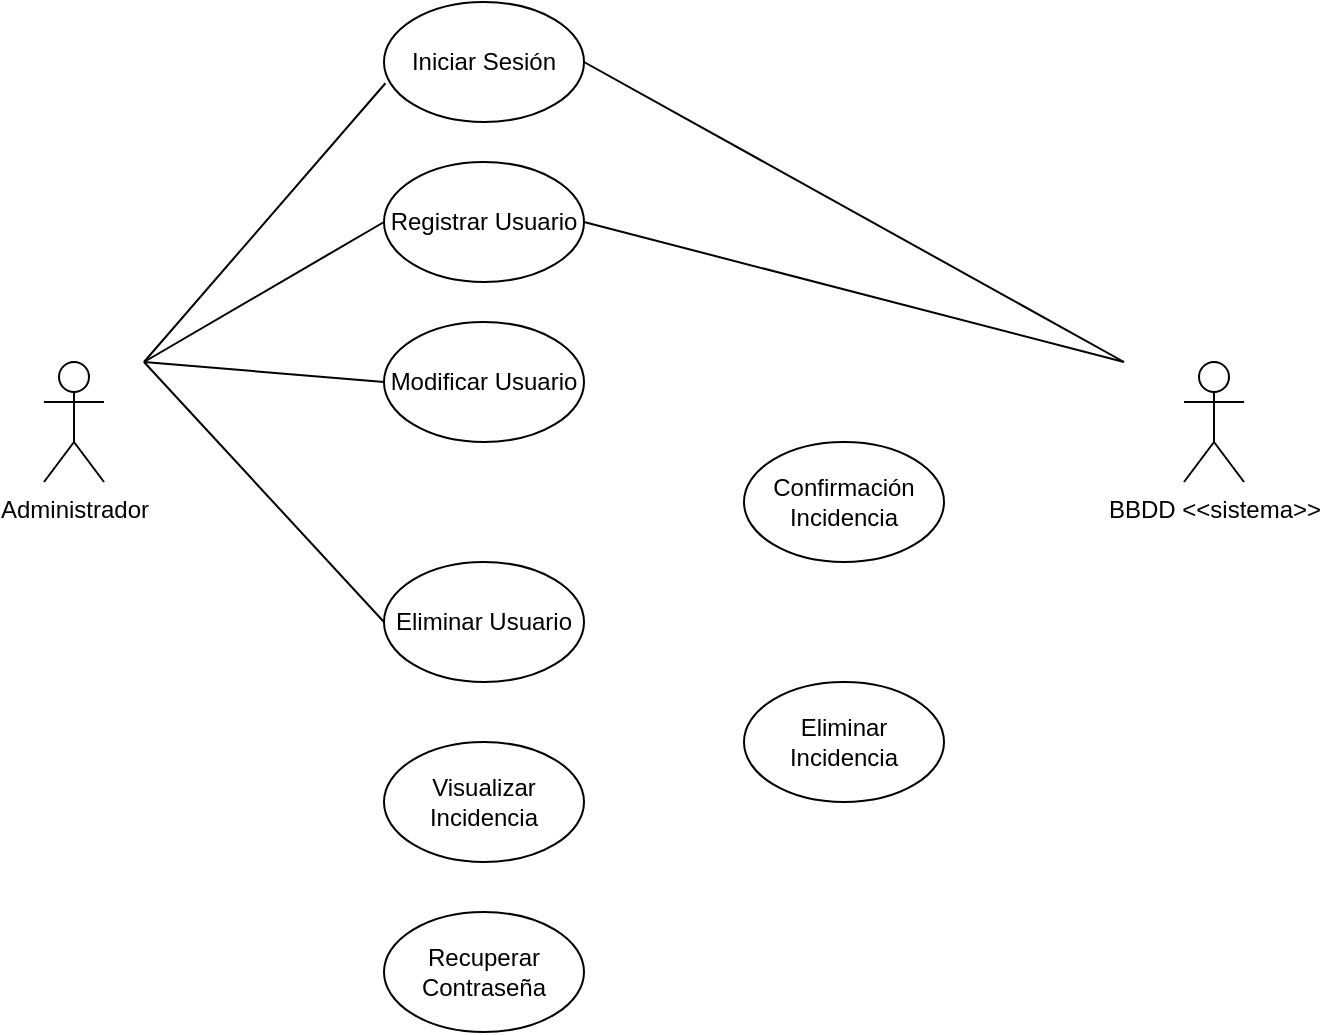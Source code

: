 <mxfile version="20.2.3" type="device" pages="2"><diagram id="4YomGGoNy-mjD6gE_TFj" name="Página-1"><mxGraphModel dx="825" dy="626" grid="1" gridSize="10" guides="1" tooltips="1" connect="1" arrows="1" fold="1" page="1" pageScale="1" pageWidth="827" pageHeight="1169" math="0" shadow="0"><root><mxCell id="0"/><mxCell id="1" parent="0"/><mxCell id="5dfV2n-m-ng8Zlojmr2c-1" value="Administrador" style="shape=umlActor;verticalLabelPosition=bottom;verticalAlign=top;html=1;outlineConnect=0;" vertex="1" parent="1"><mxGeometry x="40" y="280" width="30" height="60" as="geometry"/></mxCell><mxCell id="5dfV2n-m-ng8Zlojmr2c-2" value="Iniciar Sesión" style="ellipse;whiteSpace=wrap;html=1;" vertex="1" parent="1"><mxGeometry x="210" y="100" width="100" height="60" as="geometry"/></mxCell><mxCell id="5dfV2n-m-ng8Zlojmr2c-6" value="BBDD &amp;lt;&amp;lt;sistema&amp;gt;&amp;gt;&lt;br&gt;" style="shape=umlActor;verticalLabelPosition=bottom;verticalAlign=top;html=1;outlineConnect=0;" vertex="1" parent="1"><mxGeometry x="610" y="280" width="30" height="60" as="geometry"/></mxCell><mxCell id="5dfV2n-m-ng8Zlojmr2c-8" value="Registrar Usuario" style="ellipse;whiteSpace=wrap;html=1;" vertex="1" parent="1"><mxGeometry x="210" y="180" width="100" height="60" as="geometry"/></mxCell><mxCell id="5dfV2n-m-ng8Zlojmr2c-9" value="Recuperar Contraseña" style="ellipse;whiteSpace=wrap;html=1;" vertex="1" parent="1"><mxGeometry x="210" y="555" width="100" height="60" as="geometry"/></mxCell><mxCell id="5dfV2n-m-ng8Zlojmr2c-10" value="Modificar Usuario" style="ellipse;whiteSpace=wrap;html=1;" vertex="1" parent="1"><mxGeometry x="210" y="260" width="100" height="60" as="geometry"/></mxCell><mxCell id="5dfV2n-m-ng8Zlojmr2c-11" value="Visualizar Incidencia" style="ellipse;whiteSpace=wrap;html=1;" vertex="1" parent="1"><mxGeometry x="210" y="470" width="100" height="60" as="geometry"/></mxCell><mxCell id="5dfV2n-m-ng8Zlojmr2c-12" value="Eliminar Usuario" style="ellipse;whiteSpace=wrap;html=1;" vertex="1" parent="1"><mxGeometry x="210" y="380" width="100" height="60" as="geometry"/></mxCell><mxCell id="5dfV2n-m-ng8Zlojmr2c-13" value="Confirmación Incidencia" style="ellipse;whiteSpace=wrap;html=1;" vertex="1" parent="1"><mxGeometry x="390" y="320" width="100" height="60" as="geometry"/></mxCell><mxCell id="5dfV2n-m-ng8Zlojmr2c-14" value="Eliminar Incidencia" style="ellipse;whiteSpace=wrap;html=1;" vertex="1" parent="1"><mxGeometry x="390" y="440" width="100" height="60" as="geometry"/></mxCell><mxCell id="5dfV2n-m-ng8Zlojmr2c-18" value="" style="endArrow=none;html=1;rounded=0;entryX=0.007;entryY=0.677;entryDx=0;entryDy=0;entryPerimeter=0;" edge="1" parent="1" target="5dfV2n-m-ng8Zlojmr2c-2"><mxGeometry width="50" height="50" relative="1" as="geometry"><mxPoint x="90" y="280" as="sourcePoint"/><mxPoint x="140" y="190" as="targetPoint"/></mxGeometry></mxCell><mxCell id="5dfV2n-m-ng8Zlojmr2c-20" value="" style="endArrow=none;html=1;rounded=0;exitX=1;exitY=0.5;exitDx=0;exitDy=0;" edge="1" parent="1" source="5dfV2n-m-ng8Zlojmr2c-2"><mxGeometry width="50" height="50" relative="1" as="geometry"><mxPoint x="420" y="200" as="sourcePoint"/><mxPoint x="580" y="280" as="targetPoint"/></mxGeometry></mxCell><mxCell id="5dfV2n-m-ng8Zlojmr2c-21" value="" style="endArrow=none;html=1;rounded=0;entryX=0;entryY=0.5;entryDx=0;entryDy=0;" edge="1" parent="1" target="5dfV2n-m-ng8Zlojmr2c-8"><mxGeometry width="50" height="50" relative="1" as="geometry"><mxPoint x="90" y="280" as="sourcePoint"/><mxPoint x="140" y="330" as="targetPoint"/></mxGeometry></mxCell><mxCell id="5dfV2n-m-ng8Zlojmr2c-22" value="" style="endArrow=none;html=1;rounded=0;entryX=0;entryY=0.5;entryDx=0;entryDy=0;" edge="1" parent="1" target="5dfV2n-m-ng8Zlojmr2c-10"><mxGeometry width="50" height="50" relative="1" as="geometry"><mxPoint x="90" y="280" as="sourcePoint"/><mxPoint x="200" y="290" as="targetPoint"/></mxGeometry></mxCell><mxCell id="5dfV2n-m-ng8Zlojmr2c-23" value="" style="endArrow=none;html=1;rounded=0;entryX=0;entryY=0.5;entryDx=0;entryDy=0;" edge="1" parent="1" target="5dfV2n-m-ng8Zlojmr2c-12"><mxGeometry width="50" height="50" relative="1" as="geometry"><mxPoint x="90" y="280" as="sourcePoint"/><mxPoint x="180" y="450" as="targetPoint"/></mxGeometry></mxCell><mxCell id="5dfV2n-m-ng8Zlojmr2c-24" value="" style="endArrow=none;html=1;rounded=0;exitX=1;exitY=0.5;exitDx=0;exitDy=0;" edge="1" parent="1" source="5dfV2n-m-ng8Zlojmr2c-8"><mxGeometry width="50" height="50" relative="1" as="geometry"><mxPoint x="480" y="340" as="sourcePoint"/><mxPoint x="580" y="280" as="targetPoint"/></mxGeometry></mxCell></root></mxGraphModel></diagram><diagram id="UECRH0xX54DQAwAd7NbC" name="Página-2"><mxGraphModel dx="701" dy="532" grid="1" gridSize="10" guides="1" tooltips="1" connect="1" arrows="1" fold="1" page="1" pageScale="1" pageWidth="827" pageHeight="1169" math="0" shadow="0"><root><mxCell id="0"/><mxCell id="1" parent="0"/></root></mxGraphModel></diagram></mxfile>